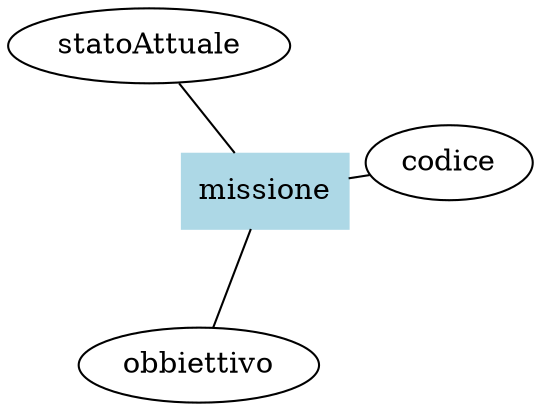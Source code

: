 graph ER {
    layout=neato;
    overlap=false;
    // Entità
    /// Missione
    missione[shape="box", style=filled, color="lightblue"];
    missione_codice[label="codice"];
    missione_obbiettivo[label="obbiettivo"];
    missione_statoattuale[label="statoAttuale"];
    missione -- missione_codice;
    missione -- missione_obbiettivo;
    missione -- missione_statoattuale;
    // Relazioni
    // Varie ed Eventuali
}
